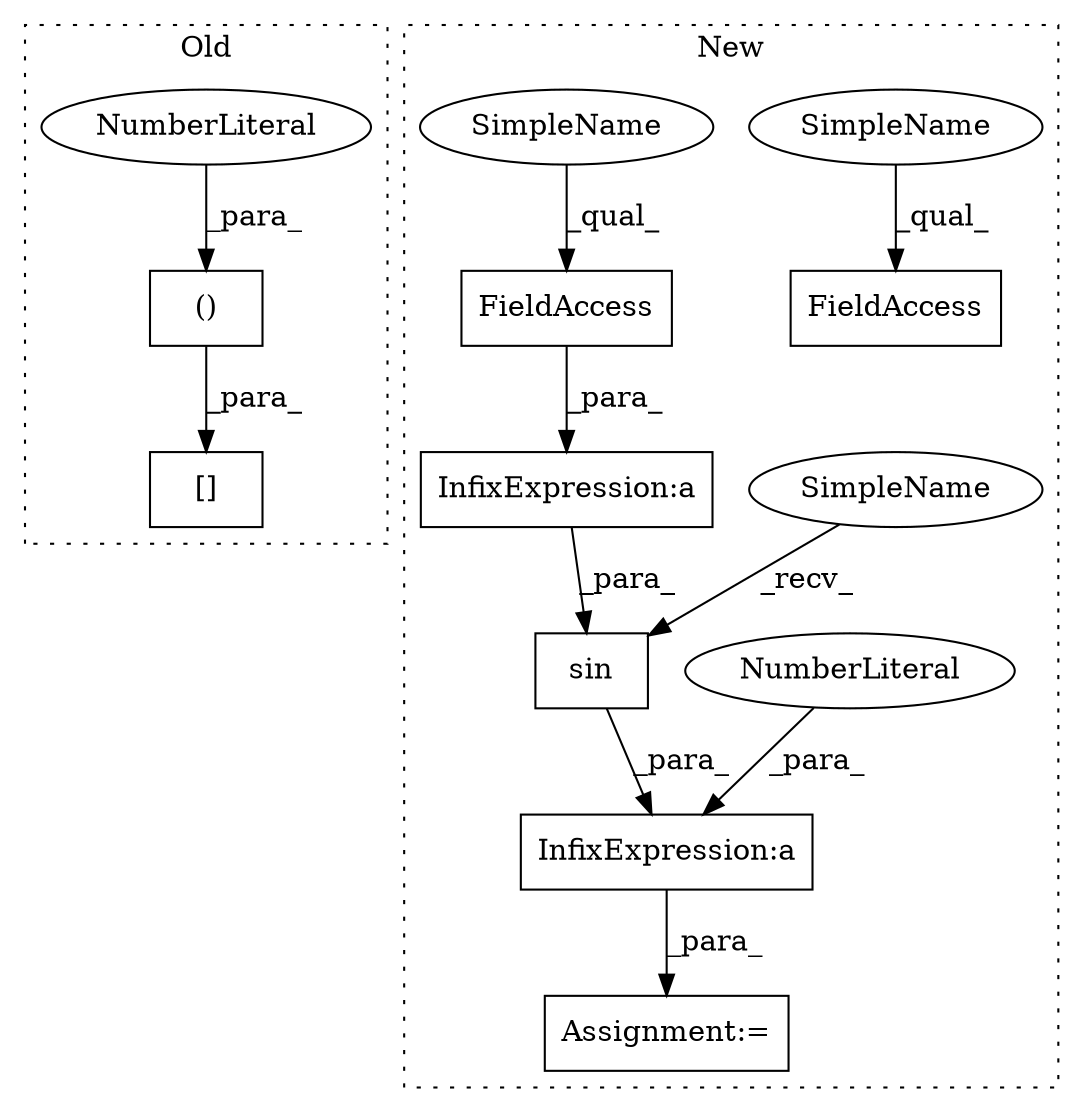 digraph G {
subgraph cluster0 {
1 [label="[]" a="2" s="12135,12172" l="19,2" shape="box"];
5 [label="()" a="106" s="12154" l="18" shape="box"];
6 [label="NumberLiteral" a="34" s="12170" l="2" shape="ellipse"];
label = "Old";
style="dotted";
}
subgraph cluster1 {
2 [label="sin" a="32" s="11976,12011" l="4,1" shape="box"];
3 [label="InfixExpression:a" a="27" s="11962" l="3" shape="box"];
4 [label="Assignment:=" a="7" s="11957" l="1" shape="box"];
7 [label="InfixExpression:a" a="27" s="12006" l="3" shape="box"];
8 [label="FieldAccess" a="22" s="11998" l="8" shape="box"];
9 [label="NumberLiteral" a="34" s="11959" l="3" shape="ellipse"];
10 [label="FieldAccess" a="22" s="11427" l="8" shape="box"];
11 [label="SimpleName" a="42" s="11427" l="5" shape="ellipse"];
12 [label="SimpleName" a="42" s="11970" l="5" shape="ellipse"];
13 [label="SimpleName" a="42" s="11998" l="5" shape="ellipse"];
label = "New";
style="dotted";
}
2 -> 3 [label="_para_"];
3 -> 4 [label="_para_"];
5 -> 1 [label="_para_"];
6 -> 5 [label="_para_"];
7 -> 2 [label="_para_"];
8 -> 7 [label="_para_"];
9 -> 3 [label="_para_"];
11 -> 10 [label="_qual_"];
12 -> 2 [label="_recv_"];
13 -> 8 [label="_qual_"];
}